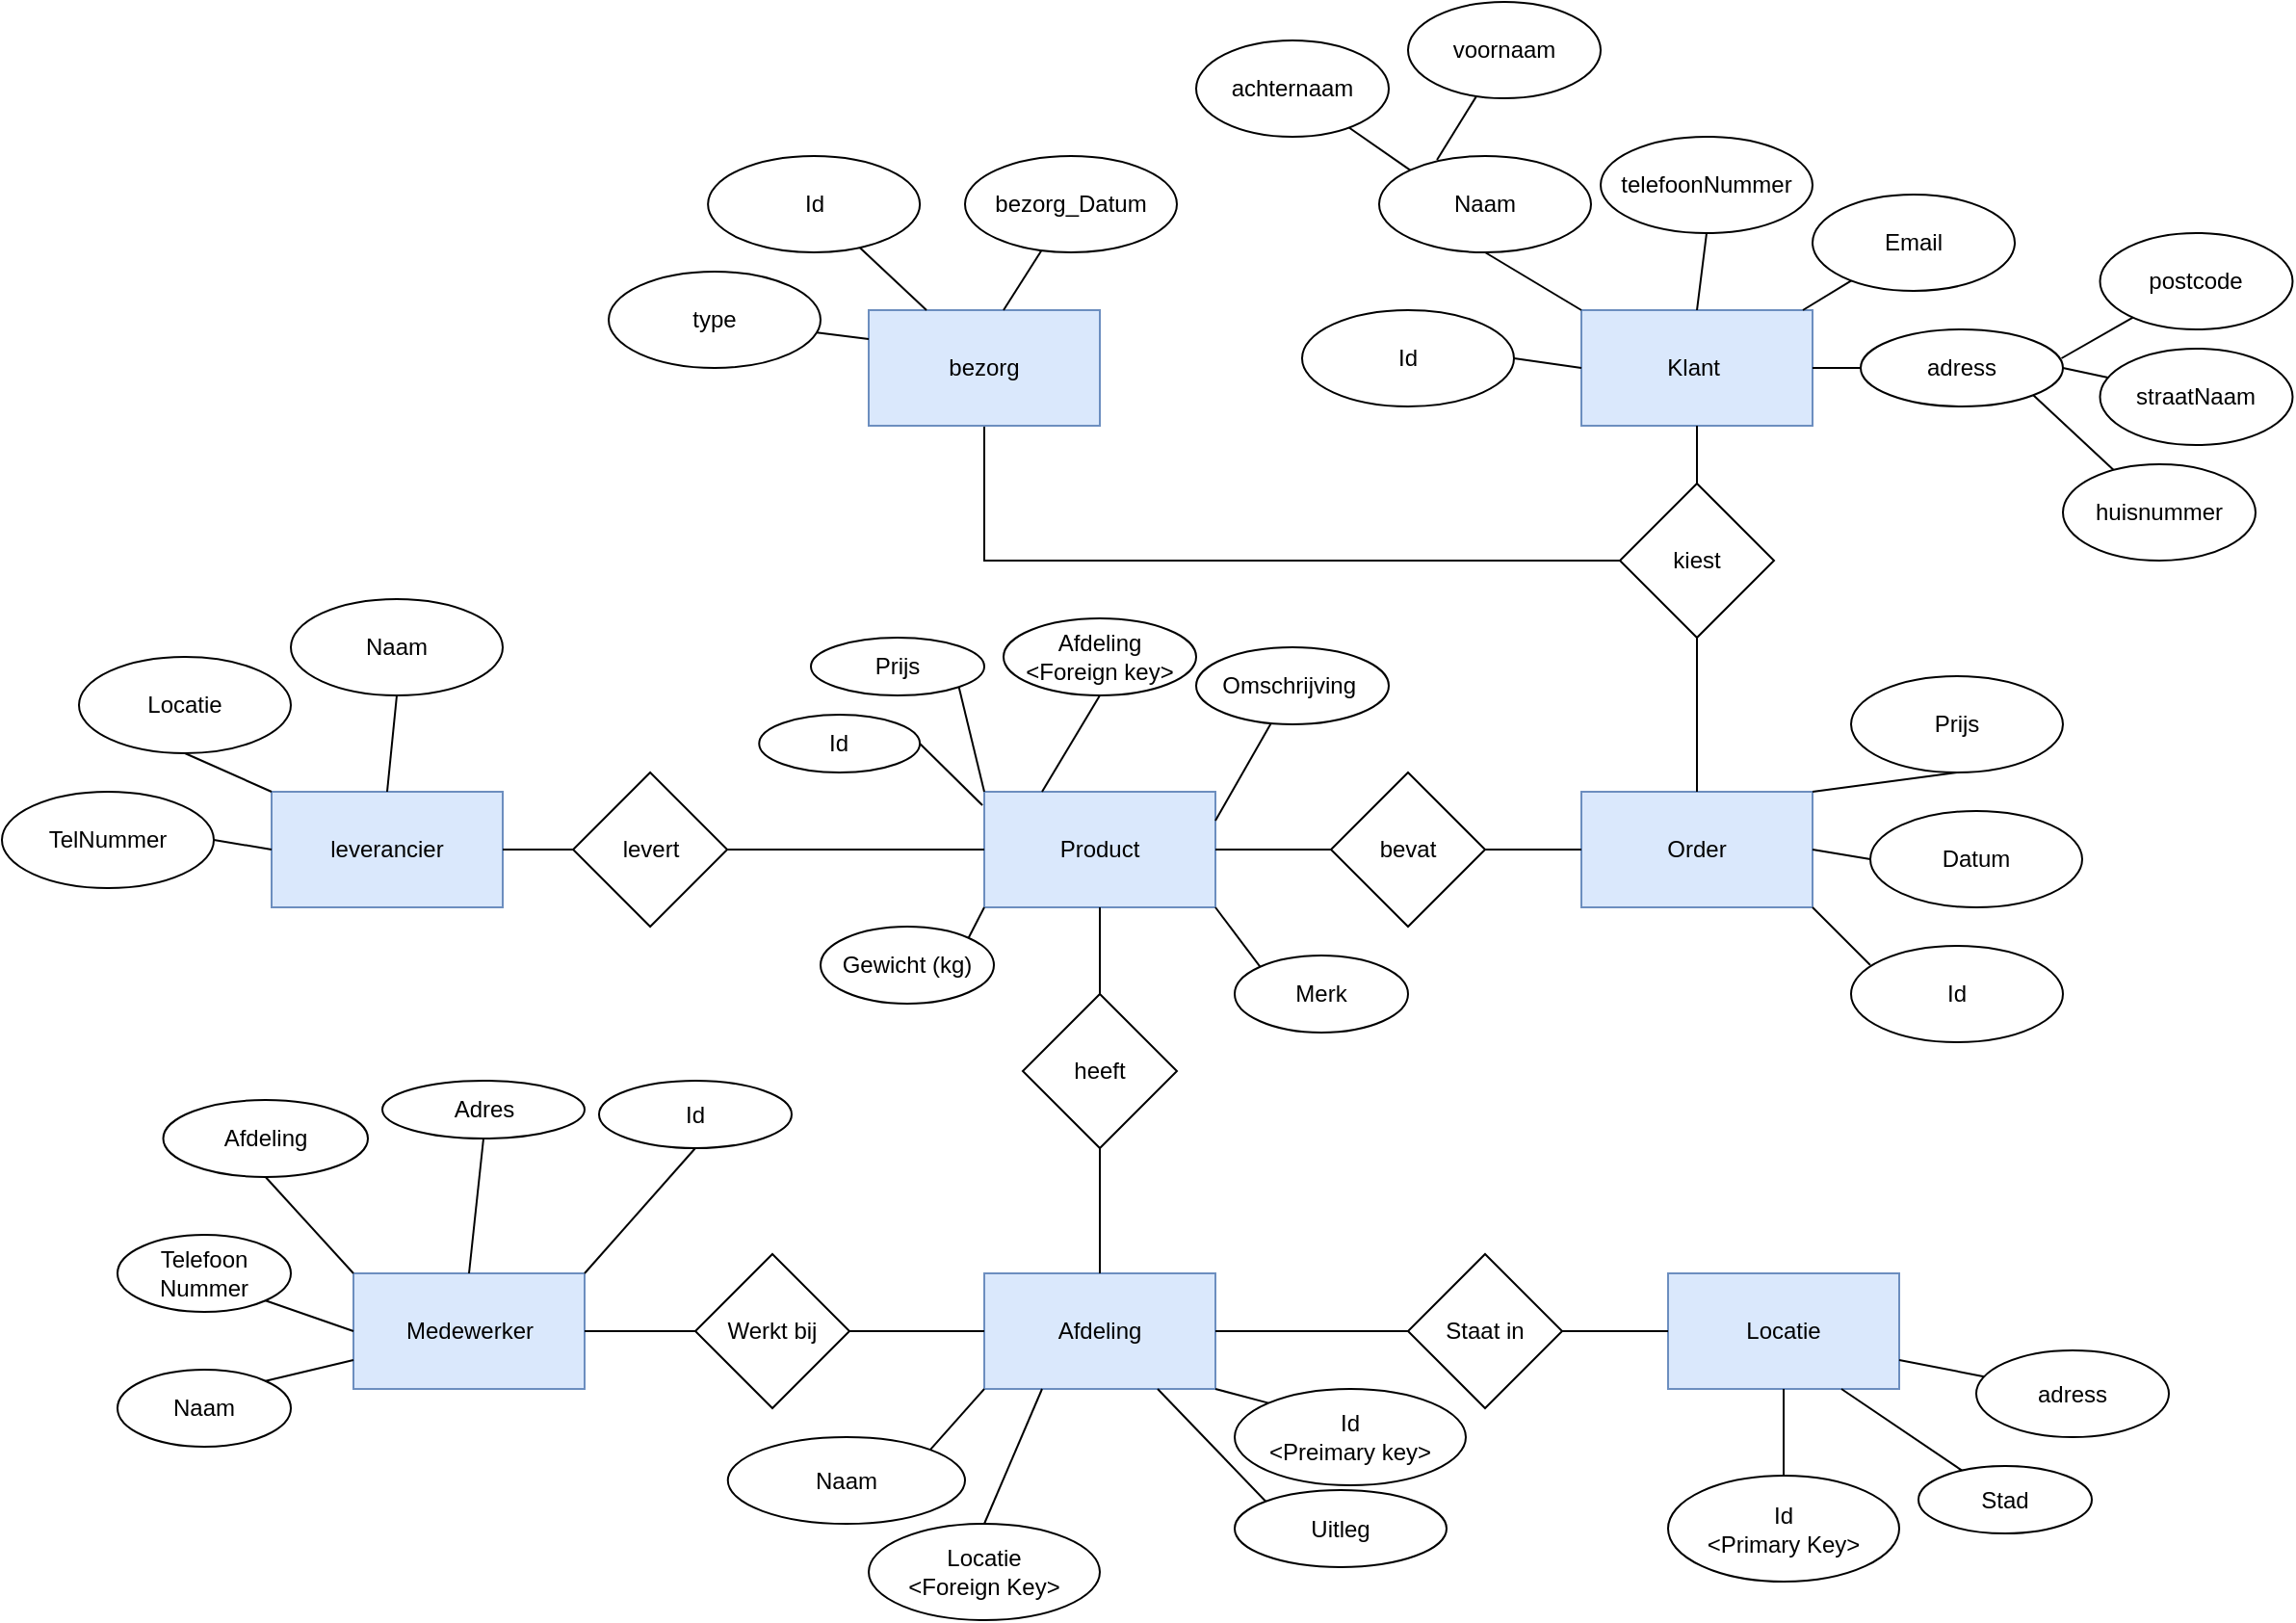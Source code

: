 <mxfile version="15.7.4" type="github">
  <diagram id="R2lEEEUBdFMjLlhIrx00" name="Page-1">
    <mxGraphModel dx="2066" dy="1928" grid="1" gridSize="10" guides="1" tooltips="1" connect="1" arrows="1" fold="1" page="1" pageScale="1" pageWidth="850" pageHeight="1100" math="0" shadow="0" extFonts="Permanent Marker^https://fonts.googleapis.com/css?family=Permanent+Marker">
      <root>
        <mxCell id="0" />
        <mxCell id="1" parent="0" />
        <mxCell id="D_9kCcDNiqpMiPCQ59RG-1" value="Product" style="rounded=0;whiteSpace=wrap;html=1;fillColor=#dae8fc;strokeColor=#6c8ebf;" parent="1" vertex="1">
          <mxGeometry x="790" y="230" width="120" height="60" as="geometry" />
        </mxCell>
        <mxCell id="D_9kCcDNiqpMiPCQ59RG-3" value="Klant&amp;nbsp;" style="rounded=0;whiteSpace=wrap;html=1;fillColor=#dae8fc;strokeColor=#6c8ebf;" parent="1" vertex="1">
          <mxGeometry x="1100" y="-20" width="120" height="60" as="geometry" />
        </mxCell>
        <mxCell id="D_9kCcDNiqpMiPCQ59RG-7" value="Order" style="rounded=0;whiteSpace=wrap;html=1;fillColor=#dae8fc;strokeColor=#6c8ebf;" parent="1" vertex="1">
          <mxGeometry x="1100" y="230" width="120" height="60" as="geometry" />
        </mxCell>
        <mxCell id="D_9kCcDNiqpMiPCQ59RG-8" value="Medewerker" style="rounded=0;whiteSpace=wrap;html=1;fillColor=#dae8fc;strokeColor=#6c8ebf;" parent="1" vertex="1">
          <mxGeometry x="462.5" y="480" width="120" height="60" as="geometry" />
        </mxCell>
        <mxCell id="D_9kCcDNiqpMiPCQ59RG-9" value="Locatie" style="rounded=0;whiteSpace=wrap;html=1;fillColor=#dae8fc;strokeColor=#6c8ebf;" parent="1" vertex="1">
          <mxGeometry x="1145" y="480" width="120" height="60" as="geometry" />
        </mxCell>
        <mxCell id="D_9kCcDNiqpMiPCQ59RG-10" value="Afdeling" style="rounded=0;whiteSpace=wrap;html=1;fillColor=#dae8fc;strokeColor=#6c8ebf;" parent="1" vertex="1">
          <mxGeometry x="790" y="480" width="120" height="60" as="geometry" />
        </mxCell>
        <mxCell id="YaDthRep-Ik-A5Df_dVy-1" value="Naam" style="ellipse;whiteSpace=wrap;html=1;rounded=0;" parent="1" vertex="1">
          <mxGeometry x="340" y="530" width="90" height="40" as="geometry" />
        </mxCell>
        <mxCell id="YaDthRep-Ik-A5Df_dVy-3" value="Adres" style="ellipse;whiteSpace=wrap;html=1;rounded=0;" parent="1" vertex="1">
          <mxGeometry x="477.5" y="380" width="105" height="30" as="geometry" />
        </mxCell>
        <mxCell id="YaDthRep-Ik-A5Df_dVy-5" value="Telefoon Nummer" style="ellipse;whiteSpace=wrap;html=1;rounded=0;" parent="1" vertex="1">
          <mxGeometry x="340" y="460" width="90" height="40" as="geometry" />
        </mxCell>
        <mxCell id="YaDthRep-Ik-A5Df_dVy-8" value="Werkt bij" style="rhombus;whiteSpace=wrap;html=1;rounded=0;" parent="1" vertex="1">
          <mxGeometry x="640" y="470" width="80" height="80" as="geometry" />
        </mxCell>
        <mxCell id="YaDthRep-Ik-A5Df_dVy-12" value="Id" style="ellipse;whiteSpace=wrap;html=1;" parent="1" vertex="1">
          <mxGeometry x="590" y="380" width="100" height="35" as="geometry" />
        </mxCell>
        <mxCell id="YaDthRep-Ik-A5Df_dVy-13" value="Uitleg" style="ellipse;whiteSpace=wrap;html=1;rounded=0;" parent="1" vertex="1">
          <mxGeometry x="920" y="592.5" width="110" height="40" as="geometry" />
        </mxCell>
        <mxCell id="YaDthRep-Ik-A5Df_dVy-18" value="Naam" style="ellipse;whiteSpace=wrap;html=1;rounded=0;" parent="1" vertex="1">
          <mxGeometry x="656.88" y="565" width="123.12" height="45" as="geometry" />
        </mxCell>
        <mxCell id="YaDthRep-Ik-A5Df_dVy-20" value="Id&lt;br&gt;&amp;lt;Preimary key&amp;gt;" style="ellipse;whiteSpace=wrap;html=1;rounded=0;" parent="1" vertex="1">
          <mxGeometry x="920" y="540" width="120" height="50" as="geometry" />
        </mxCell>
        <mxCell id="YaDthRep-Ik-A5Df_dVy-23" value="Locatie&lt;br&gt;&amp;lt;Foreign Key&amp;gt;" style="ellipse;whiteSpace=wrap;html=1;" parent="1" vertex="1">
          <mxGeometry x="730" y="610" width="120" height="50" as="geometry" />
        </mxCell>
        <mxCell id="YaDthRep-Ik-A5Df_dVy-24" value="" style="endArrow=none;html=1;rounded=0;entryX=1;entryY=0.5;entryDx=0;entryDy=0;exitX=0;exitY=0.5;exitDx=0;exitDy=0;" parent="1" source="YaDthRep-Ik-A5Df_dVy-8" target="D_9kCcDNiqpMiPCQ59RG-8" edge="1">
          <mxGeometry width="50" height="50" relative="1" as="geometry">
            <mxPoint x="810" y="360" as="sourcePoint" />
            <mxPoint x="850" y="280" as="targetPoint" />
          </mxGeometry>
        </mxCell>
        <mxCell id="YaDthRep-Ik-A5Df_dVy-27" value="Afdeling" style="ellipse;whiteSpace=wrap;html=1;" parent="1" vertex="1">
          <mxGeometry x="363.75" y="390" width="106.25" height="40" as="geometry" />
        </mxCell>
        <mxCell id="YaDthRep-Ik-A5Df_dVy-28" value="" style="endArrow=none;html=1;rounded=0;entryX=0.5;entryY=1;entryDx=0;entryDy=0;exitX=0;exitY=0;exitDx=0;exitDy=0;" parent="1" source="D_9kCcDNiqpMiPCQ59RG-8" target="YaDthRep-Ik-A5Df_dVy-27" edge="1">
          <mxGeometry width="50" height="50" relative="1" as="geometry">
            <mxPoint x="260" y="640" as="sourcePoint" />
            <mxPoint x="310" y="590" as="targetPoint" />
          </mxGeometry>
        </mxCell>
        <mxCell id="YaDthRep-Ik-A5Df_dVy-29" value="" style="endArrow=none;html=1;rounded=0;entryX=1;entryY=1;entryDx=0;entryDy=0;exitX=0;exitY=0.5;exitDx=0;exitDy=0;" parent="1" source="D_9kCcDNiqpMiPCQ59RG-8" target="YaDthRep-Ik-A5Df_dVy-5" edge="1">
          <mxGeometry width="50" height="50" relative="1" as="geometry">
            <mxPoint x="480" y="480" as="sourcePoint" />
            <mxPoint x="430" y="470" as="targetPoint" />
          </mxGeometry>
        </mxCell>
        <mxCell id="YaDthRep-Ik-A5Df_dVy-30" value="" style="endArrow=none;html=1;rounded=0;entryX=0;entryY=0.75;entryDx=0;entryDy=0;exitX=1;exitY=0;exitDx=0;exitDy=0;" parent="1" source="YaDthRep-Ik-A5Df_dVy-1" target="D_9kCcDNiqpMiPCQ59RG-8" edge="1">
          <mxGeometry width="50" height="50" relative="1" as="geometry">
            <mxPoint x="699.99" y="555" as="sourcePoint" />
            <mxPoint x="589.995" y="500" as="targetPoint" />
          </mxGeometry>
        </mxCell>
        <mxCell id="YaDthRep-Ik-A5Df_dVy-31" value="" style="endArrow=none;html=1;rounded=0;entryX=1;entryY=0;entryDx=0;entryDy=0;exitX=0.5;exitY=1;exitDx=0;exitDy=0;" parent="1" source="YaDthRep-Ik-A5Df_dVy-12" target="D_9kCcDNiqpMiPCQ59RG-8" edge="1">
          <mxGeometry width="50" height="50" relative="1" as="geometry">
            <mxPoint x="500" y="500" as="sourcePoint" />
            <mxPoint x="390.005" y="445" as="targetPoint" />
          </mxGeometry>
        </mxCell>
        <mxCell id="YaDthRep-Ik-A5Df_dVy-35" value="" style="endArrow=none;html=1;rounded=0;entryX=0.5;entryY=1;entryDx=0;entryDy=0;exitX=0.5;exitY=0;exitDx=0;exitDy=0;" parent="1" source="D_9kCcDNiqpMiPCQ59RG-8" target="YaDthRep-Ik-A5Df_dVy-3" edge="1">
          <mxGeometry width="50" height="50" relative="1" as="geometry">
            <mxPoint x="510" y="510" as="sourcePoint" />
            <mxPoint x="400.005" y="455" as="targetPoint" />
          </mxGeometry>
        </mxCell>
        <mxCell id="YaDthRep-Ik-A5Df_dVy-36" value="" style="endArrow=none;html=1;rounded=0;entryX=1;entryY=0.5;entryDx=0;entryDy=0;exitX=0;exitY=0.5;exitDx=0;exitDy=0;" parent="1" source="D_9kCcDNiqpMiPCQ59RG-10" target="YaDthRep-Ik-A5Df_dVy-8" edge="1">
          <mxGeometry width="50" height="50" relative="1" as="geometry">
            <mxPoint x="860" y="350" as="sourcePoint" />
            <mxPoint x="860" y="290" as="targetPoint" />
          </mxGeometry>
        </mxCell>
        <mxCell id="YaDthRep-Ik-A5Df_dVy-37" value="" style="endArrow=none;html=1;rounded=0;entryX=0;entryY=0;entryDx=0;entryDy=0;exitX=0.75;exitY=1;exitDx=0;exitDy=0;" parent="1" source="D_9kCcDNiqpMiPCQ59RG-10" target="YaDthRep-Ik-A5Df_dVy-13" edge="1">
          <mxGeometry width="50" height="50" relative="1" as="geometry">
            <mxPoint x="870" y="360" as="sourcePoint" />
            <mxPoint x="870" y="300" as="targetPoint" />
          </mxGeometry>
        </mxCell>
        <mxCell id="YaDthRep-Ik-A5Df_dVy-38" value="" style="endArrow=none;html=1;rounded=0;entryX=0.25;entryY=1;entryDx=0;entryDy=0;exitX=0.5;exitY=0;exitDx=0;exitDy=0;" parent="1" source="YaDthRep-Ik-A5Df_dVy-23" target="D_9kCcDNiqpMiPCQ59RG-10" edge="1">
          <mxGeometry width="50" height="50" relative="1" as="geometry">
            <mxPoint x="880" y="370" as="sourcePoint" />
            <mxPoint x="880" y="310" as="targetPoint" />
          </mxGeometry>
        </mxCell>
        <mxCell id="YaDthRep-Ik-A5Df_dVy-39" value="" style="endArrow=none;html=1;rounded=0;entryX=0;entryY=1;entryDx=0;entryDy=0;exitX=1;exitY=0;exitDx=0;exitDy=0;" parent="1" source="YaDthRep-Ik-A5Df_dVy-18" target="D_9kCcDNiqpMiPCQ59RG-10" edge="1">
          <mxGeometry width="50" height="50" relative="1" as="geometry">
            <mxPoint x="890" y="380" as="sourcePoint" />
            <mxPoint x="890" y="320" as="targetPoint" />
          </mxGeometry>
        </mxCell>
        <mxCell id="YaDthRep-Ik-A5Df_dVy-40" value="" style="endArrow=none;html=1;rounded=0;entryX=0;entryY=0;entryDx=0;entryDy=0;exitX=1;exitY=1;exitDx=0;exitDy=0;" parent="1" source="D_9kCcDNiqpMiPCQ59RG-10" target="YaDthRep-Ik-A5Df_dVy-20" edge="1">
          <mxGeometry width="50" height="50" relative="1" as="geometry">
            <mxPoint x="900" y="390" as="sourcePoint" />
            <mxPoint x="900" y="330" as="targetPoint" />
          </mxGeometry>
        </mxCell>
        <mxCell id="YaDthRep-Ik-A5Df_dVy-41" value="Id&lt;br&gt;&amp;lt;Primary Key&amp;gt;" style="ellipse;whiteSpace=wrap;html=1;rounded=0;" parent="1" vertex="1">
          <mxGeometry x="1145" y="585" width="120" height="55" as="geometry" />
        </mxCell>
        <mxCell id="YaDthRep-Ik-A5Df_dVy-45" value="" style="endArrow=none;html=1;rounded=0;exitX=1;exitY=0.5;exitDx=0;exitDy=0;entryX=0;entryY=0.5;entryDx=0;entryDy=0;" parent="1" source="YaDthRep-Ik-A5Df_dVy-44" target="D_9kCcDNiqpMiPCQ59RG-9" edge="1">
          <mxGeometry width="50" height="50" relative="1" as="geometry">
            <mxPoint x="1180" y="420" as="sourcePoint" />
            <mxPoint x="1120" y="540" as="targetPoint" />
          </mxGeometry>
        </mxCell>
        <mxCell id="YaDthRep-Ik-A5Df_dVy-44" value="Staat in" style="rhombus;whiteSpace=wrap;html=1;" parent="1" vertex="1">
          <mxGeometry x="1010" y="470" width="80" height="80" as="geometry" />
        </mxCell>
        <mxCell id="YaDthRep-Ik-A5Df_dVy-46" value="" style="endArrow=none;html=1;rounded=0;exitX=1;exitY=0.5;exitDx=0;exitDy=0;" parent="1" source="D_9kCcDNiqpMiPCQ59RG-10" target="YaDthRep-Ik-A5Df_dVy-44" edge="1">
          <mxGeometry width="50" height="50" relative="1" as="geometry">
            <mxPoint x="910" y="510" as="sourcePoint" />
            <mxPoint x="990" y="510" as="targetPoint" />
          </mxGeometry>
        </mxCell>
        <mxCell id="YaDthRep-Ik-A5Df_dVy-48" value="" style="endArrow=none;html=1;rounded=0;exitX=1;exitY=0.5;exitDx=0;exitDy=0;startArrow=none;entryX=1;entryY=0.5;entryDx=0;entryDy=0;" parent="1" edge="1">
          <mxGeometry width="50" height="50" relative="1" as="geometry">
            <mxPoint x="1257.5" y="385" as="sourcePoint" />
            <mxPoint x="1257.5" y="385" as="targetPoint" />
          </mxGeometry>
        </mxCell>
        <mxCell id="YaDthRep-Ik-A5Df_dVy-52" value="" style="endArrow=none;html=1;rounded=0;entryX=0.5;entryY=0;entryDx=0;entryDy=0;exitX=0.5;exitY=1;exitDx=0;exitDy=0;" parent="1" source="D_9kCcDNiqpMiPCQ59RG-9" target="YaDthRep-Ik-A5Df_dVy-41" edge="1">
          <mxGeometry width="50" height="50" relative="1" as="geometry">
            <mxPoint x="1210" y="530" as="sourcePoint" />
            <mxPoint x="1215" y="630" as="targetPoint" />
          </mxGeometry>
        </mxCell>
        <mxCell id="YaDthRep-Ik-A5Df_dVy-53" value="" style="endArrow=none;html=1;rounded=0;exitX=0.75;exitY=1;exitDx=0;exitDy=0;" parent="1" source="D_9kCcDNiqpMiPCQ59RG-9" target="YaDthRep-Ik-A5Df_dVy-54" edge="1">
          <mxGeometry width="50" height="50" relative="1" as="geometry">
            <mxPoint x="835" y="560" as="sourcePoint" />
            <mxPoint x="1305" y="590" as="targetPoint" />
          </mxGeometry>
        </mxCell>
        <mxCell id="YaDthRep-Ik-A5Df_dVy-54" value="Stad" style="ellipse;whiteSpace=wrap;html=1;" parent="1" vertex="1">
          <mxGeometry x="1275" y="580" width="90" height="35" as="geometry" />
        </mxCell>
        <mxCell id="YaDthRep-Ik-A5Df_dVy-55" value="" style="endArrow=none;html=1;rounded=0;exitX=1;exitY=0.75;exitDx=0;exitDy=0;" parent="1" source="D_9kCcDNiqpMiPCQ59RG-9" target="YaDthRep-Ik-A5Df_dVy-56" edge="1">
          <mxGeometry width="50" height="50" relative="1" as="geometry">
            <mxPoint x="845" y="570" as="sourcePoint" />
            <mxPoint x="1325" y="530" as="targetPoint" />
          </mxGeometry>
        </mxCell>
        <mxCell id="YaDthRep-Ik-A5Df_dVy-56" value="adress" style="ellipse;whiteSpace=wrap;html=1;" parent="1" vertex="1">
          <mxGeometry x="1305" y="520" width="100" height="45" as="geometry" />
        </mxCell>
        <mxCell id="YaDthRep-Ik-A5Df_dVy-57" value="Id" style="ellipse;whiteSpace=wrap;html=1;rounded=0;" parent="1" vertex="1">
          <mxGeometry x="673.12" y="190" width="83.44" height="30" as="geometry" />
        </mxCell>
        <mxCell id="YaDthRep-Ik-A5Df_dVy-59" value="" style="endArrow=none;html=1;rounded=0;exitX=1;exitY=0.5;exitDx=0;exitDy=0;entryX=-0.008;entryY=0.117;entryDx=0;entryDy=0;entryPerimeter=0;" parent="1" source="YaDthRep-Ik-A5Df_dVy-57" target="D_9kCcDNiqpMiPCQ59RG-1" edge="1">
          <mxGeometry width="50" height="50" relative="1" as="geometry">
            <mxPoint x="900" y="335" as="sourcePoint" />
            <mxPoint x="950" y="285" as="targetPoint" />
          </mxGeometry>
        </mxCell>
        <mxCell id="YaDthRep-Ik-A5Df_dVy-60" value="Prijs" style="ellipse;whiteSpace=wrap;html=1;rounded=0;" parent="1" vertex="1">
          <mxGeometry x="700" y="150" width="90" height="30" as="geometry" />
        </mxCell>
        <mxCell id="YaDthRep-Ik-A5Df_dVy-62" value="" style="endArrow=none;html=1;rounded=0;entryX=1;entryY=1;entryDx=0;entryDy=0;exitX=0;exitY=0;exitDx=0;exitDy=0;" parent="1" source="D_9kCcDNiqpMiPCQ59RG-1" target="YaDthRep-Ik-A5Df_dVy-60" edge="1">
          <mxGeometry width="50" height="50" relative="1" as="geometry">
            <mxPoint x="900" y="305" as="sourcePoint" />
            <mxPoint x="950" y="255" as="targetPoint" />
          </mxGeometry>
        </mxCell>
        <mxCell id="YaDthRep-Ik-A5Df_dVy-64" value="" style="endArrow=none;html=1;rounded=0;entryX=0.25;entryY=0;entryDx=0;entryDy=0;exitX=0.5;exitY=1;exitDx=0;exitDy=0;" parent="1" source="YaDthRep-Ik-A5Df_dVy-65" target="D_9kCcDNiqpMiPCQ59RG-1" edge="1">
          <mxGeometry width="50" height="50" relative="1" as="geometry">
            <mxPoint x="820" y="195" as="sourcePoint" />
            <mxPoint x="960" y="265" as="targetPoint" />
          </mxGeometry>
        </mxCell>
        <mxCell id="YaDthRep-Ik-A5Df_dVy-65" value="Afdeling&lt;br&gt;&amp;lt;Foreign key&amp;gt;" style="ellipse;whiteSpace=wrap;html=1;" parent="1" vertex="1">
          <mxGeometry x="800" y="140" width="100" height="40" as="geometry" />
        </mxCell>
        <mxCell id="YaDthRep-Ik-A5Df_dVy-68" value="" style="endArrow=none;html=1;rounded=0;entryX=0;entryY=1;entryDx=0;entryDy=0;exitX=1;exitY=0;exitDx=0;exitDy=0;" parent="1" source="YaDthRep-Ik-A5Df_dVy-69" target="D_9kCcDNiqpMiPCQ59RG-1" edge="1">
          <mxGeometry width="50" height="50" relative="1" as="geometry">
            <mxPoint x="740" y="295" as="sourcePoint" />
            <mxPoint x="950" y="255" as="targetPoint" />
          </mxGeometry>
        </mxCell>
        <mxCell id="YaDthRep-Ik-A5Df_dVy-69" value="Gewicht (kg)" style="ellipse;whiteSpace=wrap;html=1;" parent="1" vertex="1">
          <mxGeometry x="705" y="300" width="90" height="40" as="geometry" />
        </mxCell>
        <mxCell id="YaDthRep-Ik-A5Df_dVy-70" value="" style="endArrow=none;html=1;rounded=0;exitX=0.5;exitY=0;exitDx=0;exitDy=0;entryX=0.5;entryY=1;entryDx=0;entryDy=0;" parent="1" source="D_9kCcDNiqpMiPCQ59RG-10" target="YaDthRep-Ik-A5Df_dVy-81" edge="1">
          <mxGeometry width="50" height="50" relative="1" as="geometry">
            <mxPoint x="1210" y="360" as="sourcePoint" />
            <mxPoint x="1020" y="400" as="targetPoint" />
          </mxGeometry>
        </mxCell>
        <mxCell id="YaDthRep-Ik-A5Df_dVy-71" value="" style="endArrow=none;html=1;rounded=0;entryX=1;entryY=1;entryDx=0;entryDy=0;exitX=0;exitY=0;exitDx=0;exitDy=0;" parent="1" source="YaDthRep-Ik-A5Df_dVy-72" target="D_9kCcDNiqpMiPCQ59RG-1" edge="1">
          <mxGeometry width="50" height="50" relative="1" as="geometry">
            <mxPoint x="930" y="325" as="sourcePoint" />
            <mxPoint x="980" y="275" as="targetPoint" />
          </mxGeometry>
        </mxCell>
        <mxCell id="YaDthRep-Ik-A5Df_dVy-72" value="Merk" style="ellipse;whiteSpace=wrap;html=1;" parent="1" vertex="1">
          <mxGeometry x="920" y="315" width="90" height="40" as="geometry" />
        </mxCell>
        <mxCell id="YaDthRep-Ik-A5Df_dVy-81" value="heeft" style="rhombus;whiteSpace=wrap;html=1;rotation=0;" parent="1" vertex="1">
          <mxGeometry x="810" y="335" width="80" height="80" as="geometry" />
        </mxCell>
        <mxCell id="YaDthRep-Ik-A5Df_dVy-82" value="" style="endArrow=none;html=1;rounded=0;exitX=0.5;exitY=0;exitDx=0;exitDy=0;entryX=0.5;entryY=1;entryDx=0;entryDy=0;" parent="1" source="YaDthRep-Ik-A5Df_dVy-81" target="D_9kCcDNiqpMiPCQ59RG-1" edge="1">
          <mxGeometry width="50" height="50" relative="1" as="geometry">
            <mxPoint x="980" y="285" as="sourcePoint" />
            <mxPoint x="1030" y="235" as="targetPoint" />
          </mxGeometry>
        </mxCell>
        <mxCell id="YaDthRep-Ik-A5Df_dVy-84" value="" style="endArrow=none;html=1;rounded=0;exitX=1;exitY=0.25;exitDx=0;exitDy=0;" parent="1" source="D_9kCcDNiqpMiPCQ59RG-1" target="YaDthRep-Ik-A5Df_dVy-85" edge="1">
          <mxGeometry width="50" height="50" relative="1" as="geometry">
            <mxPoint x="1050" y="360" as="sourcePoint" />
            <mxPoint x="890" y="190" as="targetPoint" />
          </mxGeometry>
        </mxCell>
        <mxCell id="YaDthRep-Ik-A5Df_dVy-85" value="Omschrijving&amp;nbsp;" style="ellipse;whiteSpace=wrap;html=1;" parent="1" vertex="1">
          <mxGeometry x="900" y="155" width="100" height="40" as="geometry" />
        </mxCell>
        <mxCell id="-mqdKeCDxTKGUfRNACRo-1" value="" style="endArrow=none;html=1;rounded=0;entryX=1;entryY=0.75;entryDx=0;entryDy=0;exitX=0;exitY=0.5;exitDx=0;exitDy=0;" parent="1" source="-mqdKeCDxTKGUfRNACRo-2" edge="1">
          <mxGeometry width="50" height="50" relative="1" as="geometry">
            <mxPoint x="1260" y="275" as="sourcePoint" />
            <mxPoint x="1220" y="260" as="targetPoint" />
          </mxGeometry>
        </mxCell>
        <mxCell id="-mqdKeCDxTKGUfRNACRo-2" value="Datum" style="ellipse;whiteSpace=wrap;html=1;" parent="1" vertex="1">
          <mxGeometry x="1250" y="240" width="110" height="50" as="geometry" />
        </mxCell>
        <mxCell id="-mqdKeCDxTKGUfRNACRo-3" value="" style="endArrow=none;html=1;rounded=0;entryX=1;entryY=0;entryDx=0;entryDy=0;exitX=0.5;exitY=1;exitDx=0;exitDy=0;" parent="1" source="-mqdKeCDxTKGUfRNACRo-4" target="D_9kCcDNiqpMiPCQ59RG-7" edge="1">
          <mxGeometry width="50" height="50" relative="1" as="geometry">
            <mxPoint x="1210" y="180" as="sourcePoint" />
            <mxPoint x="1170" y="165" as="targetPoint" />
          </mxGeometry>
        </mxCell>
        <mxCell id="-mqdKeCDxTKGUfRNACRo-4" value="Prijs" style="ellipse;whiteSpace=wrap;html=1;" parent="1" vertex="1">
          <mxGeometry x="1240" y="170" width="110" height="50" as="geometry" />
        </mxCell>
        <mxCell id="-mqdKeCDxTKGUfRNACRo-8" value="" style="endArrow=none;html=1;rounded=0;entryX=0.5;entryY=0;entryDx=0;entryDy=0;exitX=0.5;exitY=1;exitDx=0;exitDy=0;" parent="1" source="-mqdKeCDxTKGUfRNACRo-9" edge="1" target="D_9kCcDNiqpMiPCQ59RG-3">
          <mxGeometry width="50" height="50" relative="1" as="geometry">
            <mxPoint x="1255" y="25" as="sourcePoint" />
            <mxPoint x="1215" y="10" as="targetPoint" />
          </mxGeometry>
        </mxCell>
        <mxCell id="-mqdKeCDxTKGUfRNACRo-9" value="telefoonNummer" style="ellipse;whiteSpace=wrap;html=1;" parent="1" vertex="1">
          <mxGeometry x="1110" y="-110" width="110" height="50" as="geometry" />
        </mxCell>
        <mxCell id="-mqdKeCDxTKGUfRNACRo-10" value="" style="endArrow=none;html=1;rounded=0;entryX=0;entryY=0;entryDx=0;entryDy=0;exitX=0.5;exitY=1;exitDx=0;exitDy=0;" parent="1" source="-mqdKeCDxTKGUfRNACRo-11" target="D_9kCcDNiqpMiPCQ59RG-3" edge="1">
          <mxGeometry width="50" height="50" relative="1" as="geometry">
            <mxPoint x="1115" y="-60" as="sourcePoint" />
            <mxPoint x="1075" y="-75" as="targetPoint" />
          </mxGeometry>
        </mxCell>
        <mxCell id="-mqdKeCDxTKGUfRNACRo-11" value="Naam" style="ellipse;whiteSpace=wrap;html=1;" parent="1" vertex="1">
          <mxGeometry x="995" y="-100" width="110" height="50" as="geometry" />
        </mxCell>
        <mxCell id="vv0aLHw61eRsqpz4sepN-1" value="" style="endArrow=none;html=1;rounded=0;entryX=0;entryY=0.5;entryDx=0;entryDy=0;exitX=1;exitY=0.5;exitDx=0;exitDy=0;" edge="1" parent="1" source="vv0aLHw61eRsqpz4sepN-2" target="D_9kCcDNiqpMiPCQ59RG-3">
          <mxGeometry width="50" height="50" relative="1" as="geometry">
            <mxPoint x="1055" y="20" as="sourcePoint" />
            <mxPoint x="1035" y="60" as="targetPoint" />
          </mxGeometry>
        </mxCell>
        <mxCell id="vv0aLHw61eRsqpz4sepN-2" value="Id" style="ellipse;whiteSpace=wrap;html=1;" vertex="1" parent="1">
          <mxGeometry x="955" y="-20" width="110" height="50" as="geometry" />
        </mxCell>
        <mxCell id="vv0aLHw61eRsqpz4sepN-3" value="leverancier" style="rounded=0;whiteSpace=wrap;html=1;fillColor=#dae8fc;strokeColor=#6c8ebf;" vertex="1" parent="1">
          <mxGeometry x="420" y="230" width="120" height="60" as="geometry" />
        </mxCell>
        <mxCell id="vv0aLHw61eRsqpz4sepN-4" value="Naam" style="ellipse;whiteSpace=wrap;html=1;rounded=0;" vertex="1" parent="1">
          <mxGeometry x="430" y="130" width="110" height="50" as="geometry" />
        </mxCell>
        <mxCell id="vv0aLHw61eRsqpz4sepN-6" value="" style="endArrow=none;html=1;rounded=0;entryX=0.5;entryY=1;entryDx=0;entryDy=0;exitX=0.5;exitY=0;exitDx=0;exitDy=0;" edge="1" parent="1" target="vv0aLHw61eRsqpz4sepN-4">
          <mxGeometry width="50" height="50" relative="1" as="geometry">
            <mxPoint x="480" y="230" as="sourcePoint" />
            <mxPoint x="487.5" y="160" as="targetPoint" />
          </mxGeometry>
        </mxCell>
        <mxCell id="vv0aLHw61eRsqpz4sepN-7" value="Locatie" style="ellipse;whiteSpace=wrap;html=1;rounded=0;" vertex="1" parent="1">
          <mxGeometry x="320" y="160" width="110" height="50" as="geometry" />
        </mxCell>
        <mxCell id="vv0aLHw61eRsqpz4sepN-8" value="" style="endArrow=none;html=1;rounded=0;entryX=0.5;entryY=1;entryDx=0;entryDy=0;exitX=0.5;exitY=0;exitDx=0;exitDy=0;" edge="1" parent="1" target="vv0aLHw61eRsqpz4sepN-7">
          <mxGeometry width="50" height="50" relative="1" as="geometry">
            <mxPoint x="420" y="230" as="sourcePoint" />
            <mxPoint x="427.5" y="160" as="targetPoint" />
          </mxGeometry>
        </mxCell>
        <mxCell id="vv0aLHw61eRsqpz4sepN-9" value="TelNummer" style="ellipse;whiteSpace=wrap;html=1;rounded=0;" vertex="1" parent="1">
          <mxGeometry x="280" y="230" width="110" height="50" as="geometry" />
        </mxCell>
        <mxCell id="vv0aLHw61eRsqpz4sepN-11" value="" style="endArrow=none;html=1;rounded=0;entryX=1;entryY=0.5;entryDx=0;entryDy=0;exitX=0;exitY=0.5;exitDx=0;exitDy=0;" edge="1" parent="1" source="vv0aLHw61eRsqpz4sepN-3" target="vv0aLHw61eRsqpz4sepN-9">
          <mxGeometry width="50" height="50" relative="1" as="geometry">
            <mxPoint x="430" y="240" as="sourcePoint" />
            <mxPoint x="380" y="205" as="targetPoint" />
            <Array as="points" />
          </mxGeometry>
        </mxCell>
        <mxCell id="vv0aLHw61eRsqpz4sepN-15" value="levert" style="rhombus;whiteSpace=wrap;html=1;rounded=0;" vertex="1" parent="1">
          <mxGeometry x="576.56" y="220" width="80" height="80" as="geometry" />
        </mxCell>
        <mxCell id="vv0aLHw61eRsqpz4sepN-16" value="" style="endArrow=none;html=1;rounded=0;exitX=1;exitY=0.5;exitDx=0;exitDy=0;" edge="1" parent="1" source="vv0aLHw61eRsqpz4sepN-3" target="vv0aLHw61eRsqpz4sepN-15">
          <mxGeometry width="50" height="50" relative="1" as="geometry">
            <mxPoint x="540" y="260" as="sourcePoint" />
            <mxPoint x="680" y="260" as="targetPoint" />
          </mxGeometry>
        </mxCell>
        <mxCell id="vv0aLHw61eRsqpz4sepN-17" value="" style="endArrow=none;html=1;rounded=0;exitX=1;exitY=0.5;exitDx=0;exitDy=0;entryX=0;entryY=0.5;entryDx=0;entryDy=0;" edge="1" parent="1" source="vv0aLHw61eRsqpz4sepN-15" target="D_9kCcDNiqpMiPCQ59RG-1">
          <mxGeometry width="50" height="50" relative="1" as="geometry">
            <mxPoint x="730" y="330" as="sourcePoint" />
            <mxPoint x="780" y="280" as="targetPoint" />
          </mxGeometry>
        </mxCell>
        <mxCell id="vv0aLHw61eRsqpz4sepN-20" value="bevat" style="rhombus;whiteSpace=wrap;html=1;rounded=0;" vertex="1" parent="1">
          <mxGeometry x="970" y="220" width="80" height="80" as="geometry" />
        </mxCell>
        <mxCell id="vv0aLHw61eRsqpz4sepN-21" value="" style="endArrow=none;html=1;rounded=0;exitX=1;exitY=0.5;exitDx=0;exitDy=0;" edge="1" parent="1" target="vv0aLHw61eRsqpz4sepN-20">
          <mxGeometry width="50" height="50" relative="1" as="geometry">
            <mxPoint x="910" y="260" as="sourcePoint" />
            <mxPoint x="1050" y="260" as="targetPoint" />
          </mxGeometry>
        </mxCell>
        <mxCell id="vv0aLHw61eRsqpz4sepN-22" value="" style="endArrow=none;html=1;rounded=0;entryX=0;entryY=0.5;entryDx=0;entryDy=0;exitX=1;exitY=0.5;exitDx=0;exitDy=0;" edge="1" parent="1" source="vv0aLHw61eRsqpz4sepN-20" target="D_9kCcDNiqpMiPCQ59RG-7">
          <mxGeometry width="50" height="50" relative="1" as="geometry">
            <mxPoint x="1050" y="365" as="sourcePoint" />
            <mxPoint x="1100" y="315" as="targetPoint" />
          </mxGeometry>
        </mxCell>
        <mxCell id="vv0aLHw61eRsqpz4sepN-23" value="" style="endArrow=none;html=1;rounded=0;exitX=0.5;exitY=0;exitDx=0;exitDy=0;entryX=0.5;entryY=1;entryDx=0;entryDy=0;" edge="1" parent="1" source="vv0aLHw61eRsqpz4sepN-24" target="D_9kCcDNiqpMiPCQ59RG-3">
          <mxGeometry width="50" height="50" relative="1" as="geometry">
            <mxPoint x="1160" y="65" as="sourcePoint" />
            <mxPoint x="1230" y="110" as="targetPoint" />
          </mxGeometry>
        </mxCell>
        <mxCell id="vv0aLHw61eRsqpz4sepN-24" value="kiest" style="rhombus;whiteSpace=wrap;html=1;" vertex="1" parent="1">
          <mxGeometry x="1120" y="70" width="80" height="80" as="geometry" />
        </mxCell>
        <mxCell id="vv0aLHw61eRsqpz4sepN-25" value="" style="endArrow=none;html=1;rounded=0;exitX=0.5;exitY=0;exitDx=0;exitDy=0;entryX=0.5;entryY=1;entryDx=0;entryDy=0;" edge="1" parent="1" target="vv0aLHw61eRsqpz4sepN-24" source="D_9kCcDNiqpMiPCQ59RG-7">
          <mxGeometry width="50" height="50" relative="1" as="geometry">
            <mxPoint x="995" y="180" as="sourcePoint" />
            <mxPoint x="1075" y="180" as="targetPoint" />
          </mxGeometry>
        </mxCell>
        <mxCell id="vv0aLHw61eRsqpz4sepN-27" value="" style="endArrow=none;html=1;rounded=0;entryX=1;entryY=1;entryDx=0;entryDy=0;" edge="1" parent="1" target="D_9kCcDNiqpMiPCQ59RG-7">
          <mxGeometry width="50" height="50" relative="1" as="geometry">
            <mxPoint x="1250" y="320" as="sourcePoint" />
            <mxPoint x="1230" y="340" as="targetPoint" />
          </mxGeometry>
        </mxCell>
        <mxCell id="vv0aLHw61eRsqpz4sepN-28" value="Id" style="ellipse;whiteSpace=wrap;html=1;" vertex="1" parent="1">
          <mxGeometry x="1240" y="310" width="110" height="50" as="geometry" />
        </mxCell>
        <mxCell id="vv0aLHw61eRsqpz4sepN-31" value="" style="endArrow=none;html=1;rounded=0;" edge="1" parent="1" target="vv0aLHw61eRsqpz4sepN-32">
          <mxGeometry width="50" height="50" relative="1" as="geometry">
            <mxPoint x="1215" y="-20" as="sourcePoint" />
            <mxPoint x="1265" y="-70" as="targetPoint" />
          </mxGeometry>
        </mxCell>
        <mxCell id="vv0aLHw61eRsqpz4sepN-32" value="Email" style="ellipse;whiteSpace=wrap;html=1;" vertex="1" parent="1">
          <mxGeometry x="1220" y="-80" width="105" height="50" as="geometry" />
        </mxCell>
        <mxCell id="vv0aLHw61eRsqpz4sepN-33" value="" style="endArrow=none;html=1;rounded=0;entryX=0;entryY=0.5;entryDx=0;entryDy=0;exitX=1;exitY=0.5;exitDx=0;exitDy=0;" edge="1" parent="1" target="vv0aLHw61eRsqpz4sepN-34" source="D_9kCcDNiqpMiPCQ59RG-3">
          <mxGeometry width="50" height="50" relative="1" as="geometry">
            <mxPoint x="1240" y="40" as="sourcePoint" />
            <mxPoint x="1290" y="-10" as="targetPoint" />
          </mxGeometry>
        </mxCell>
        <mxCell id="vv0aLHw61eRsqpz4sepN-34" value="adress" style="ellipse;whiteSpace=wrap;html=1;" vertex="1" parent="1">
          <mxGeometry x="1245" y="-10" width="105" height="40" as="geometry" />
        </mxCell>
        <mxCell id="vv0aLHw61eRsqpz4sepN-35" value="" style="endArrow=none;html=1;rounded=0;entryX=0;entryY=0.5;entryDx=0;entryDy=0;" edge="1" parent="1" target="vv0aLHw61eRsqpz4sepN-24">
          <mxGeometry width="50" height="50" relative="1" as="geometry">
            <mxPoint x="790" as="sourcePoint" />
            <mxPoint x="915" y="150" as="targetPoint" />
            <Array as="points">
              <mxPoint x="790" y="110" />
            </Array>
          </mxGeometry>
        </mxCell>
        <mxCell id="vv0aLHw61eRsqpz4sepN-36" value="bezorg" style="rounded=0;whiteSpace=wrap;html=1;fillColor=#dae8fc;strokeColor=#6c8ebf;" vertex="1" parent="1">
          <mxGeometry x="730" y="-20" width="120" height="60" as="geometry" />
        </mxCell>
        <mxCell id="vv0aLHw61eRsqpz4sepN-37" value="" style="endArrow=none;html=1;rounded=0;" edge="1" parent="1" target="vv0aLHw61eRsqpz4sepN-38">
          <mxGeometry width="50" height="50" relative="1" as="geometry">
            <mxPoint x="800" y="-20" as="sourcePoint" />
            <mxPoint x="800" y="-70" as="targetPoint" />
          </mxGeometry>
        </mxCell>
        <mxCell id="vv0aLHw61eRsqpz4sepN-38" value="bezorg_Datum" style="ellipse;whiteSpace=wrap;html=1;" vertex="1" parent="1">
          <mxGeometry x="780" y="-100" width="110" height="50" as="geometry" />
        </mxCell>
        <mxCell id="vv0aLHw61eRsqpz4sepN-39" value="" style="endArrow=none;html=1;rounded=0;exitX=0.25;exitY=0;exitDx=0;exitDy=0;" edge="1" parent="1" target="vv0aLHw61eRsqpz4sepN-40" source="vv0aLHw61eRsqpz4sepN-36">
          <mxGeometry width="50" height="50" relative="1" as="geometry">
            <mxPoint x="721.56" y="-20" as="sourcePoint" />
            <mxPoint x="666.56" y="-70" as="targetPoint" />
          </mxGeometry>
        </mxCell>
        <mxCell id="vv0aLHw61eRsqpz4sepN-40" value="Id" style="ellipse;whiteSpace=wrap;html=1;" vertex="1" parent="1">
          <mxGeometry x="646.56" y="-100" width="110" height="50" as="geometry" />
        </mxCell>
        <mxCell id="vv0aLHw61eRsqpz4sepN-41" value="" style="endArrow=none;html=1;rounded=0;exitX=0;exitY=0.25;exitDx=0;exitDy=0;" edge="1" parent="1" target="vv0aLHw61eRsqpz4sepN-42" source="vv0aLHw61eRsqpz4sepN-36">
          <mxGeometry width="50" height="50" relative="1" as="geometry">
            <mxPoint x="730" as="sourcePoint" />
            <mxPoint x="615" y="-20" as="targetPoint" />
          </mxGeometry>
        </mxCell>
        <mxCell id="vv0aLHw61eRsqpz4sepN-42" value="type" style="ellipse;whiteSpace=wrap;html=1;" vertex="1" parent="1">
          <mxGeometry x="595" y="-40" width="110" height="50" as="geometry" />
        </mxCell>
        <mxCell id="vv0aLHw61eRsqpz4sepN-43" value="" style="endArrow=none;html=1;rounded=0;" edge="1" parent="1" target="vv0aLHw61eRsqpz4sepN-44">
          <mxGeometry width="50" height="50" relative="1" as="geometry">
            <mxPoint x="1349.25" y="5" as="sourcePoint" />
            <mxPoint x="1399.25" y="-20" as="targetPoint" />
          </mxGeometry>
        </mxCell>
        <mxCell id="vv0aLHw61eRsqpz4sepN-44" value="postcode" style="ellipse;whiteSpace=wrap;html=1;" vertex="1" parent="1">
          <mxGeometry x="1369.25" y="-60" width="100" height="50" as="geometry" />
        </mxCell>
        <mxCell id="vv0aLHw61eRsqpz4sepN-45" value="" style="endArrow=none;html=1;rounded=0;exitX=1;exitY=0.5;exitDx=0;exitDy=0;" edge="1" parent="1" target="vv0aLHw61eRsqpz4sepN-46" source="vv0aLHw61eRsqpz4sepN-34">
          <mxGeometry width="50" height="50" relative="1" as="geometry">
            <mxPoint x="1354.25" y="12.5" as="sourcePoint" />
            <mxPoint x="1404.25" y="37.5" as="targetPoint" />
          </mxGeometry>
        </mxCell>
        <mxCell id="vv0aLHw61eRsqpz4sepN-46" value="straatNaam" style="ellipse;whiteSpace=wrap;html=1;" vertex="1" parent="1">
          <mxGeometry x="1369.25" width="100" height="50" as="geometry" />
        </mxCell>
        <mxCell id="vv0aLHw61eRsqpz4sepN-47" value="" style="endArrow=none;html=1;rounded=0;exitX=1;exitY=1;exitDx=0;exitDy=0;" edge="1" parent="1" target="vv0aLHw61eRsqpz4sepN-48" source="vv0aLHw61eRsqpz4sepN-34">
          <mxGeometry width="50" height="50" relative="1" as="geometry">
            <mxPoint x="1340.0" y="28.23" as="sourcePoint" />
            <mxPoint x="1409.25" y="100" as="targetPoint" />
          </mxGeometry>
        </mxCell>
        <mxCell id="vv0aLHw61eRsqpz4sepN-48" value="huisnummer" style="ellipse;whiteSpace=wrap;html=1;" vertex="1" parent="1">
          <mxGeometry x="1350" y="60" width="100" height="50" as="geometry" />
        </mxCell>
        <mxCell id="vv0aLHw61eRsqpz4sepN-49" value="" style="endArrow=none;html=1;rounded=0;exitX=0.273;exitY=0.04;exitDx=0;exitDy=0;exitPerimeter=0;" edge="1" parent="1" target="vv0aLHw61eRsqpz4sepN-50" source="-mqdKeCDxTKGUfRNACRo-11">
          <mxGeometry width="50" height="50" relative="1" as="geometry">
            <mxPoint x="1060" y="-100" as="sourcePoint" />
            <mxPoint x="1110" y="-125" as="targetPoint" />
          </mxGeometry>
        </mxCell>
        <mxCell id="vv0aLHw61eRsqpz4sepN-50" value="voornaam" style="ellipse;whiteSpace=wrap;html=1;" vertex="1" parent="1">
          <mxGeometry x="1010" y="-180" width="100" height="50" as="geometry" />
        </mxCell>
        <mxCell id="vv0aLHw61eRsqpz4sepN-51" value="" style="endArrow=none;html=1;rounded=0;exitX=0;exitY=0;exitDx=0;exitDy=0;" edge="1" parent="1" target="vv0aLHw61eRsqpz4sepN-52" source="-mqdKeCDxTKGUfRNACRo-11">
          <mxGeometry width="50" height="50" relative="1" as="geometry">
            <mxPoint x="950" y="-110" as="sourcePoint" />
            <mxPoint x="1000" y="-135" as="targetPoint" />
          </mxGeometry>
        </mxCell>
        <mxCell id="vv0aLHw61eRsqpz4sepN-52" value="achternaam" style="ellipse;whiteSpace=wrap;html=1;" vertex="1" parent="1">
          <mxGeometry x="900" y="-160" width="100" height="50" as="geometry" />
        </mxCell>
      </root>
    </mxGraphModel>
  </diagram>
</mxfile>
